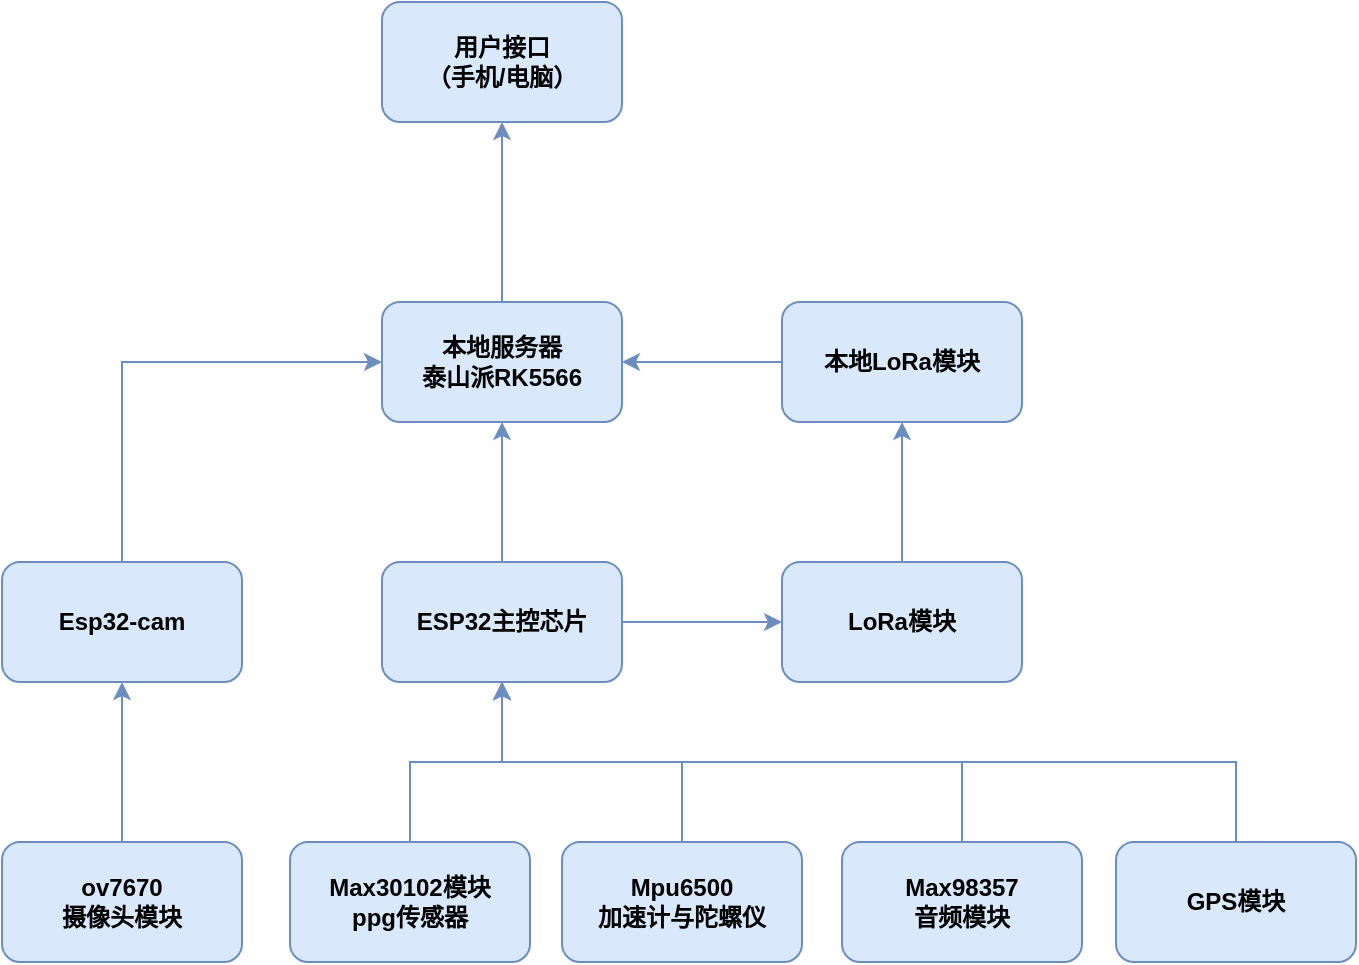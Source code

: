 <mxfile version="24.4.13" type="github">
  <diagram name="第 1 页" id="oe9ZxlC4tc7tIgAXN7jd">
    <mxGraphModel dx="792" dy="1097" grid="1" gridSize="10" guides="1" tooltips="1" connect="1" arrows="1" fold="1" page="1" pageScale="1" pageWidth="827" pageHeight="1169" math="0" shadow="0">
      <root>
        <mxCell id="0" />
        <mxCell id="1" parent="0" />
        <mxCell id="h-2xrqitMRjB52nUt63J-1" value="用户接口&lt;div&gt;（手机/电脑）&lt;/div&gt;" style="rounded=1;whiteSpace=wrap;html=1;fillColor=#dae8fc;strokeColor=#6C8EBF;fontStyle=1" vertex="1" parent="1">
          <mxGeometry x="340" y="190" width="120" height="60" as="geometry" />
        </mxCell>
        <mxCell id="h-2xrqitMRjB52nUt63J-13" value="" style="edgeStyle=orthogonalEdgeStyle;rounded=0;orthogonalLoop=1;jettySize=auto;html=1;fillColor=#dae8fc;strokeColor=#6C8EBF;fontStyle=1" edge="1" parent="1" source="h-2xrqitMRjB52nUt63J-2" target="h-2xrqitMRjB52nUt63J-1">
          <mxGeometry relative="1" as="geometry" />
        </mxCell>
        <mxCell id="h-2xrqitMRjB52nUt63J-2" value="本地服务器&lt;div&gt;泰山派RK5566&lt;/div&gt;" style="rounded=1;whiteSpace=wrap;html=1;fillColor=#dae8fc;strokeColor=#6C8EBF;fontStyle=1" vertex="1" parent="1">
          <mxGeometry x="340" y="340" width="120" height="60" as="geometry" />
        </mxCell>
        <mxCell id="h-2xrqitMRjB52nUt63J-6" style="edgeStyle=orthogonalEdgeStyle;rounded=0;orthogonalLoop=1;jettySize=auto;html=1;exitX=0.5;exitY=0;exitDx=0;exitDy=0;entryX=0.5;entryY=1;entryDx=0;entryDy=0;fillColor=#dae8fc;strokeColor=#6C8EBF;fontStyle=1" edge="1" parent="1" source="h-2xrqitMRjB52nUt63J-3" target="h-2xrqitMRjB52nUt63J-2">
          <mxGeometry relative="1" as="geometry" />
        </mxCell>
        <mxCell id="h-2xrqitMRjB52nUt63J-8" value="" style="edgeStyle=orthogonalEdgeStyle;rounded=0;orthogonalLoop=1;jettySize=auto;html=1;fillColor=#dae8fc;strokeColor=#6C8EBF;fontStyle=1" edge="1" parent="1" source="h-2xrqitMRjB52nUt63J-3" target="h-2xrqitMRjB52nUt63J-7">
          <mxGeometry relative="1" as="geometry" />
        </mxCell>
        <mxCell id="h-2xrqitMRjB52nUt63J-3" value="ESP32主控芯片" style="rounded=1;whiteSpace=wrap;html=1;fillColor=#dae8fc;strokeColor=#6C8EBF;fontStyle=1" vertex="1" parent="1">
          <mxGeometry x="340" y="470" width="120" height="60" as="geometry" />
        </mxCell>
        <mxCell id="h-2xrqitMRjB52nUt63J-5" style="edgeStyle=orthogonalEdgeStyle;rounded=0;orthogonalLoop=1;jettySize=auto;html=1;exitX=0.5;exitY=0;exitDx=0;exitDy=0;entryX=0;entryY=0.5;entryDx=0;entryDy=0;fillColor=#dae8fc;strokeColor=#6C8EBF;fontStyle=1" edge="1" parent="1" source="h-2xrqitMRjB52nUt63J-4" target="h-2xrqitMRjB52nUt63J-2">
          <mxGeometry relative="1" as="geometry" />
        </mxCell>
        <mxCell id="h-2xrqitMRjB52nUt63J-4" value="Esp32-cam" style="rounded=1;whiteSpace=wrap;html=1;fillColor=#dae8fc;strokeColor=#6C8EBF;fontStyle=1" vertex="1" parent="1">
          <mxGeometry x="150" y="470" width="120" height="60" as="geometry" />
        </mxCell>
        <mxCell id="h-2xrqitMRjB52nUt63J-12" value="" style="edgeStyle=orthogonalEdgeStyle;rounded=0;orthogonalLoop=1;jettySize=auto;html=1;fillColor=#dae8fc;strokeColor=#6C8EBF;fontStyle=1" edge="1" parent="1" source="h-2xrqitMRjB52nUt63J-7" target="h-2xrqitMRjB52nUt63J-9">
          <mxGeometry relative="1" as="geometry" />
        </mxCell>
        <mxCell id="h-2xrqitMRjB52nUt63J-7" value="LoRa模块" style="rounded=1;whiteSpace=wrap;html=1;fillColor=#dae8fc;strokeColor=#6C8EBF;fontStyle=1" vertex="1" parent="1">
          <mxGeometry x="540" y="470" width="120" height="60" as="geometry" />
        </mxCell>
        <mxCell id="h-2xrqitMRjB52nUt63J-11" value="" style="edgeStyle=orthogonalEdgeStyle;rounded=0;orthogonalLoop=1;jettySize=auto;html=1;fillColor=#dae8fc;strokeColor=#6C8EBF;fontStyle=1" edge="1" parent="1" source="h-2xrqitMRjB52nUt63J-9" target="h-2xrqitMRjB52nUt63J-2">
          <mxGeometry relative="1" as="geometry" />
        </mxCell>
        <mxCell id="h-2xrqitMRjB52nUt63J-9" value="本地LoRa模块" style="whiteSpace=wrap;html=1;rounded=1;fillColor=#dae8fc;strokeColor=#6C8EBF;fontStyle=1" vertex="1" parent="1">
          <mxGeometry x="540" y="340" width="120" height="60" as="geometry" />
        </mxCell>
        <mxCell id="h-2xrqitMRjB52nUt63J-23" style="edgeStyle=orthogonalEdgeStyle;rounded=0;orthogonalLoop=1;jettySize=auto;html=1;exitX=0.5;exitY=0;exitDx=0;exitDy=0;entryX=0.5;entryY=1;entryDx=0;entryDy=0;fillColor=#dae8fc;strokeColor=#6C8EBF;fontStyle=1" edge="1" parent="1" source="h-2xrqitMRjB52nUt63J-14" target="h-2xrqitMRjB52nUt63J-3">
          <mxGeometry relative="1" as="geometry" />
        </mxCell>
        <mxCell id="h-2xrqitMRjB52nUt63J-14" value="Max30102模块&lt;div&gt;ppg传感器&lt;/div&gt;" style="rounded=1;whiteSpace=wrap;html=1;fillColor=#dae8fc;strokeColor=#6C8EBF;fontStyle=1" vertex="1" parent="1">
          <mxGeometry x="294" y="610" width="120" height="60" as="geometry" />
        </mxCell>
        <mxCell id="h-2xrqitMRjB52nUt63J-25" style="edgeStyle=orthogonalEdgeStyle;rounded=0;orthogonalLoop=1;jettySize=auto;html=1;fillColor=#dae8fc;strokeColor=#6C8EBF;fontStyle=1" edge="1" parent="1" source="h-2xrqitMRjB52nUt63J-15" target="h-2xrqitMRjB52nUt63J-3">
          <mxGeometry relative="1" as="geometry" />
        </mxCell>
        <mxCell id="h-2xrqitMRjB52nUt63J-15" value="Mpu6500&lt;div&gt;加速计与陀螺仪&lt;/div&gt;" style="rounded=1;whiteSpace=wrap;html=1;fillColor=#dae8fc;strokeColor=#6C8EBF;fontStyle=1" vertex="1" parent="1">
          <mxGeometry x="430" y="610" width="120" height="60" as="geometry" />
        </mxCell>
        <mxCell id="h-2xrqitMRjB52nUt63J-20" value="" style="edgeStyle=orthogonalEdgeStyle;rounded=0;orthogonalLoop=1;jettySize=auto;html=1;fillColor=#dae8fc;strokeColor=#6C8EBF;fontStyle=1" edge="1" parent="1" source="h-2xrqitMRjB52nUt63J-18" target="h-2xrqitMRjB52nUt63J-4">
          <mxGeometry relative="1" as="geometry" />
        </mxCell>
        <mxCell id="h-2xrqitMRjB52nUt63J-18" value="ov7670&lt;div&gt;摄像头模块&lt;/div&gt;" style="rounded=1;whiteSpace=wrap;html=1;fillColor=#dae8fc;strokeColor=#6C8EBF;fontStyle=1" vertex="1" parent="1">
          <mxGeometry x="150" y="610" width="120" height="60" as="geometry" />
        </mxCell>
        <mxCell id="h-2xrqitMRjB52nUt63J-26" style="edgeStyle=orthogonalEdgeStyle;rounded=0;orthogonalLoop=1;jettySize=auto;html=1;fillColor=#dae8fc;strokeColor=#6C8EBF;fontStyle=1" edge="1" parent="1" source="h-2xrqitMRjB52nUt63J-21" target="h-2xrqitMRjB52nUt63J-3">
          <mxGeometry relative="1" as="geometry">
            <Array as="points">
              <mxPoint x="630" y="570" />
              <mxPoint x="400" y="570" />
            </Array>
          </mxGeometry>
        </mxCell>
        <mxCell id="h-2xrqitMRjB52nUt63J-21" value="Max98357&lt;br&gt;&lt;div&gt;音频模块&lt;/div&gt;" style="rounded=1;whiteSpace=wrap;html=1;fillColor=#dae8fc;strokeColor=#6C8EBF;fontStyle=1" vertex="1" parent="1">
          <mxGeometry x="570" y="610" width="120" height="60" as="geometry" />
        </mxCell>
        <mxCell id="h-2xrqitMRjB52nUt63J-27" style="edgeStyle=orthogonalEdgeStyle;rounded=0;orthogonalLoop=1;jettySize=auto;html=1;entryX=0.5;entryY=1;entryDx=0;entryDy=0;fillColor=#dae8fc;strokeColor=#6C8EBF;fontStyle=1" edge="1" parent="1" source="h-2xrqitMRjB52nUt63J-22" target="h-2xrqitMRjB52nUt63J-3">
          <mxGeometry relative="1" as="geometry">
            <Array as="points">
              <mxPoint x="767" y="570" />
              <mxPoint x="400" y="570" />
            </Array>
          </mxGeometry>
        </mxCell>
        <mxCell id="h-2xrqitMRjB52nUt63J-22" value="GPS模块" style="rounded=1;whiteSpace=wrap;html=1;fillColor=#dae8fc;strokeColor=#6C8EBF;fontStyle=1" vertex="1" parent="1">
          <mxGeometry x="707" y="610" width="120" height="60" as="geometry" />
        </mxCell>
      </root>
    </mxGraphModel>
  </diagram>
</mxfile>
